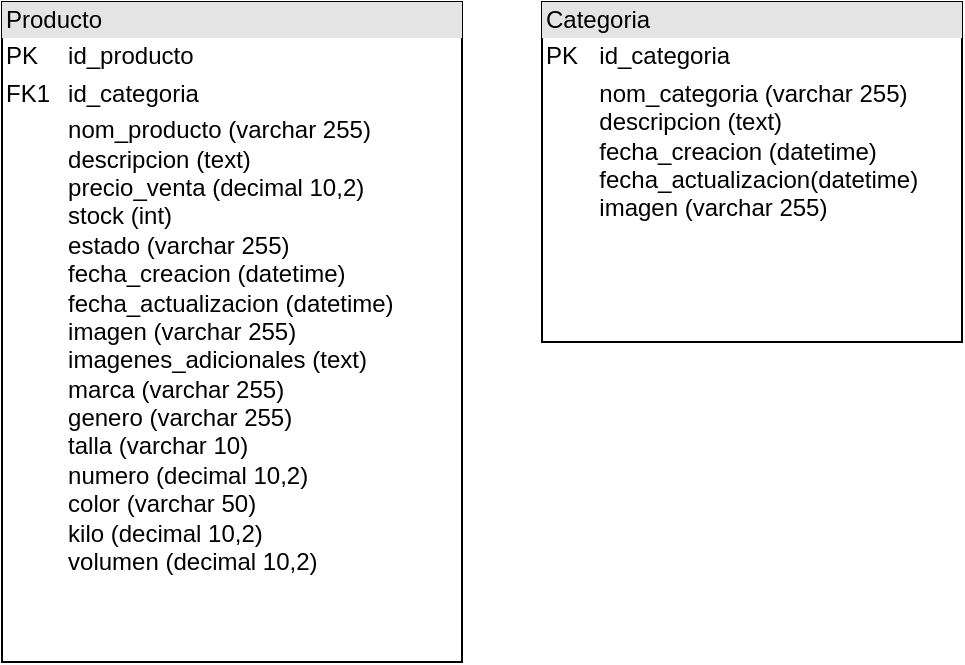 <mxfile version="24.3.0" type="device">
  <diagram name="Page-1" id="c4acf3e9-155e-7222-9cf6-157b1a14988f">
    <mxGraphModel dx="714" dy="378" grid="1" gridSize="10" guides="1" tooltips="1" connect="1" arrows="1" fold="1" page="1" pageScale="1" pageWidth="850" pageHeight="1100" background="none" math="0" shadow="0">
      <root>
        <mxCell id="0" />
        <mxCell id="1" parent="0" />
        <mxCell id="LO34_zJiIxzaEk3Si6KU-18" value="&lt;div style=&quot;box-sizing:border-box;width:100%;background:#e4e4e4;padding:2px;&quot;&gt;Producto&lt;/div&gt;&lt;table style=&quot;width:100%;font-size:1em;&quot; cellpadding=&quot;2&quot; cellspacing=&quot;0&quot;&gt;&lt;tbody&gt;&lt;tr&gt;&lt;td&gt;PK&lt;/td&gt;&lt;td&gt;id_producto&lt;/td&gt;&lt;/tr&gt;&lt;tr&gt;&lt;td&gt;FK1&lt;/td&gt;&lt;td&gt;id_categoria&lt;/td&gt;&lt;/tr&gt;&lt;tr&gt;&lt;td&gt;&lt;/td&gt;&lt;td&gt;nom_producto (varchar 255)&lt;br&gt;descripcion (text)&lt;br&gt;precio_venta (decimal 10,2)&lt;br&gt;stock (int)&lt;br&gt;estado (varchar 255)&lt;br&gt;fecha_creacion (datetime)&lt;br&gt;fecha_actualizacion (datetime)&lt;br&gt;imagen (varchar 255)&lt;br&gt;imagenes_adicionales (text)&lt;br&gt;marca (varchar 255)&lt;br&gt;genero (varchar 255)&lt;br&gt;talla (varchar 10)&lt;br&gt;numero (decimal 10,2)&lt;br&gt;color (varchar 50)&lt;br&gt;kilo (decimal 10,2)&lt;br&gt;volumen (decimal 10,2)&lt;br&gt;&lt;br&gt;&lt;br&gt;&lt;/td&gt;&lt;/tr&gt;&lt;/tbody&gt;&lt;/table&gt;" style="verticalAlign=top;align=left;overflow=fill;html=1;whiteSpace=wrap;" vertex="1" parent="1">
          <mxGeometry x="30" y="20" width="230" height="330" as="geometry" />
        </mxCell>
        <mxCell id="LO34_zJiIxzaEk3Si6KU-19" value="&lt;div style=&quot;box-sizing:border-box;width:100%;background:#e4e4e4;padding:2px;&quot;&gt;Categoria&lt;/div&gt;&lt;table style=&quot;width:100%;font-size:1em;&quot; cellpadding=&quot;2&quot; cellspacing=&quot;0&quot;&gt;&lt;tbody&gt;&lt;tr&gt;&lt;td&gt;PK&lt;span style=&quot;white-space: pre;&quot;&gt;&#x9;&lt;/span&gt;id_categoria&lt;br&gt;&lt;span style=&quot;white-space: pre;&quot;&gt;&lt;/span&gt;&lt;/td&gt;&lt;td&gt;&lt;br&gt;&lt;/td&gt;&lt;/tr&gt;&lt;tr&gt;&lt;td&gt;&lt;span style=&quot;white-space: pre;&quot;&gt;&#x9;&lt;/span&gt;nom_categoria (varchar 255)&lt;br&gt;&lt;span style=&quot;white-space: pre;&quot;&gt;&#x9;&lt;/span&gt;descripcion (text)&lt;br&gt;&lt;span style=&quot;white-space: pre;&quot;&gt;&#x9;&lt;/span&gt;fecha_creacion (datetime)&lt;br&gt;&lt;span style=&quot;white-space: pre;&quot;&gt;&#x9;&lt;/span&gt;fecha_actualizacion(datetime)&lt;br&gt;&lt;span style=&quot;white-space: pre;&quot;&gt;&#x9;&lt;/span&gt;imagen (varchar 255)&lt;br&gt;&lt;br&gt;&lt;/td&gt;&lt;td&gt;&lt;br&gt;&lt;/td&gt;&lt;/tr&gt;&lt;tr&gt;&lt;td&gt;&lt;/td&gt;&lt;td&gt;&lt;br&gt;&lt;/td&gt;&lt;/tr&gt;&lt;/tbody&gt;&lt;/table&gt;" style="verticalAlign=top;align=left;overflow=fill;html=1;whiteSpace=wrap;" vertex="1" parent="1">
          <mxGeometry x="300" y="20" width="210" height="170" as="geometry" />
        </mxCell>
      </root>
    </mxGraphModel>
  </diagram>
</mxfile>
